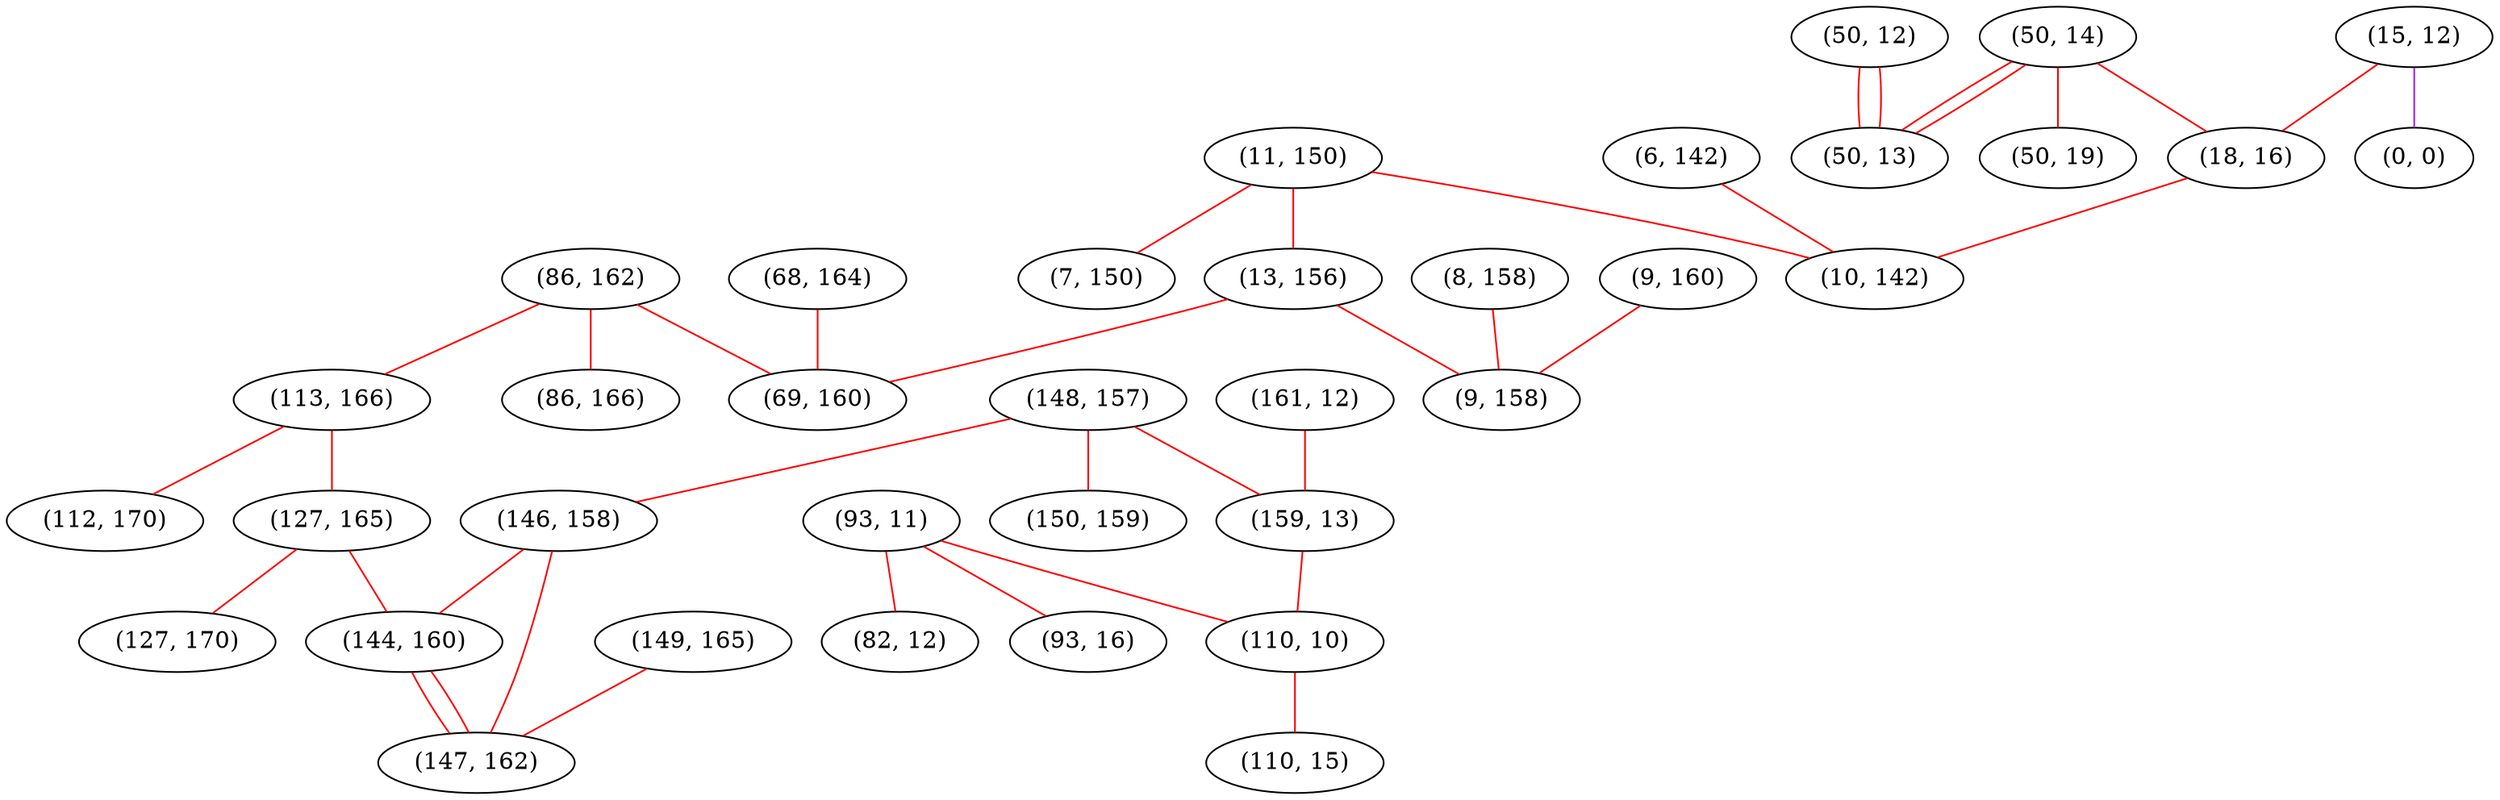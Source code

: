 graph "" {
"(86, 162)";
"(161, 12)";
"(50, 14)";
"(93, 11)";
"(148, 157)";
"(159, 13)";
"(146, 158)";
"(150, 159)";
"(93, 16)";
"(6, 142)";
"(15, 12)";
"(110, 10)";
"(113, 166)";
"(112, 170)";
"(127, 165)";
"(11, 150)";
"(18, 16)";
"(144, 160)";
"(50, 19)";
"(110, 15)";
"(9, 160)";
"(0, 0)";
"(50, 12)";
"(68, 164)";
"(8, 158)";
"(13, 156)";
"(149, 165)";
"(69, 160)";
"(7, 150)";
"(127, 170)";
"(50, 13)";
"(82, 12)";
"(147, 162)";
"(10, 142)";
"(9, 158)";
"(86, 166)";
"(86, 162)" -- "(113, 166)"  [color=red, key=0, weight=1];
"(86, 162)" -- "(69, 160)"  [color=red, key=0, weight=1];
"(86, 162)" -- "(86, 166)"  [color=red, key=0, weight=1];
"(161, 12)" -- "(159, 13)"  [color=red, key=0, weight=1];
"(50, 14)" -- "(18, 16)"  [color=red, key=0, weight=1];
"(50, 14)" -- "(50, 13)"  [color=red, key=0, weight=1];
"(50, 14)" -- "(50, 13)"  [color=red, key=1, weight=1];
"(50, 14)" -- "(50, 19)"  [color=red, key=0, weight=1];
"(93, 11)" -- "(110, 10)"  [color=red, key=0, weight=1];
"(93, 11)" -- "(82, 12)"  [color=red, key=0, weight=1];
"(93, 11)" -- "(93, 16)"  [color=red, key=0, weight=1];
"(148, 157)" -- "(146, 158)"  [color=red, key=0, weight=1];
"(148, 157)" -- "(150, 159)"  [color=red, key=0, weight=1];
"(148, 157)" -- "(159, 13)"  [color=red, key=0, weight=1];
"(159, 13)" -- "(110, 10)"  [color=red, key=0, weight=1];
"(146, 158)" -- "(147, 162)"  [color=red, key=0, weight=1];
"(146, 158)" -- "(144, 160)"  [color=red, key=0, weight=1];
"(6, 142)" -- "(10, 142)"  [color=red, key=0, weight=1];
"(15, 12)" -- "(18, 16)"  [color=red, key=0, weight=1];
"(15, 12)" -- "(0, 0)"  [color=purple, key=0, weight=4];
"(110, 10)" -- "(110, 15)"  [color=red, key=0, weight=1];
"(113, 166)" -- "(112, 170)"  [color=red, key=0, weight=1];
"(113, 166)" -- "(127, 165)"  [color=red, key=0, weight=1];
"(127, 165)" -- "(144, 160)"  [color=red, key=0, weight=1];
"(127, 165)" -- "(127, 170)"  [color=red, key=0, weight=1];
"(11, 150)" -- "(7, 150)"  [color=red, key=0, weight=1];
"(11, 150)" -- "(10, 142)"  [color=red, key=0, weight=1];
"(11, 150)" -- "(13, 156)"  [color=red, key=0, weight=1];
"(18, 16)" -- "(10, 142)"  [color=red, key=0, weight=1];
"(144, 160)" -- "(147, 162)"  [color=red, key=0, weight=1];
"(144, 160)" -- "(147, 162)"  [color=red, key=1, weight=1];
"(9, 160)" -- "(9, 158)"  [color=red, key=0, weight=1];
"(50, 12)" -- "(50, 13)"  [color=red, key=0, weight=1];
"(50, 12)" -- "(50, 13)"  [color=red, key=1, weight=1];
"(68, 164)" -- "(69, 160)"  [color=red, key=0, weight=1];
"(8, 158)" -- "(9, 158)"  [color=red, key=0, weight=1];
"(13, 156)" -- "(9, 158)"  [color=red, key=0, weight=1];
"(13, 156)" -- "(69, 160)"  [color=red, key=0, weight=1];
"(149, 165)" -- "(147, 162)"  [color=red, key=0, weight=1];
}
